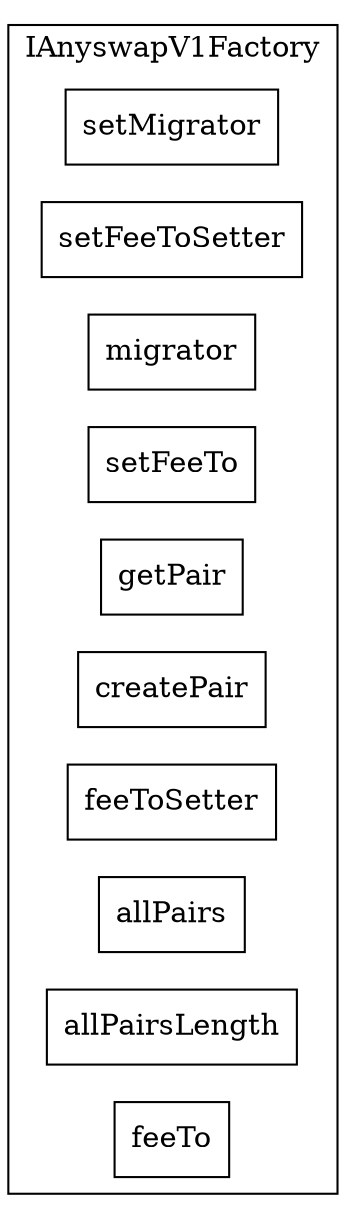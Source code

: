 strict digraph {
rankdir="LR"
node [shape=box]
subgraph cluster_329_IAnyswapV1Factory {
label = "IAnyswapV1Factory"
"329_setMigrator" [label="setMigrator"]
"329_setFeeToSetter" [label="setFeeToSetter"]
"329_migrator" [label="migrator"]
"329_setFeeTo" [label="setFeeTo"]
"329_getPair" [label="getPair"]
"329_createPair" [label="createPair"]
"329_feeToSetter" [label="feeToSetter"]
"329_allPairs" [label="allPairs"]
"329_allPairsLength" [label="allPairsLength"]
"329_feeTo" [label="feeTo"]
}subgraph cluster_solidity {
label = "[Solidity]"
}
}